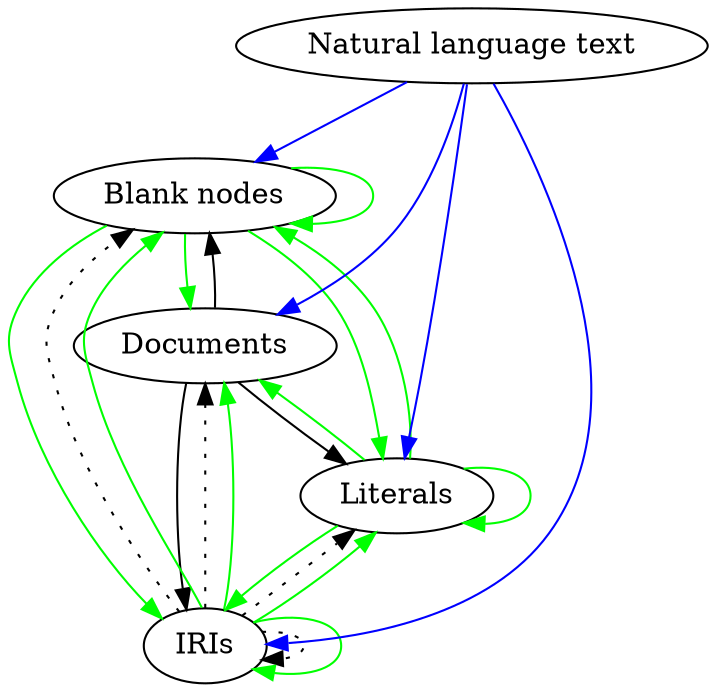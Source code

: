 digraph navigation {
  bno [label="Blank nodes"];
  doc [label="Documents"];
  iri [label="IRIs"];
  lit [label="Literals"];
  txt [label="Natural language text"];

  bno -> bno [color="green",style="solid"];
  bno -> doc [color="green",style="solid"];
  bno -> iri [color="green",style="solid"];
  bno -> lit [color="green",style="solid"];
  doc -> bno [style="solid"];
  doc -> iri [style="solid"];
  doc -> lit [style="solid"];
  iri -> bno [style="dotted"];
  iri -> bno [color="green",style="solid"];
  iri -> doc [style="dotted"];
  iri -> doc [color="green",style="solid"];
  iri -> iri [style="dotted"];
  iri -> iri [color="green",style="solid"];
  iri -> lit [style="dotted"];
  iri -> lit [color="green",style="solid"];
  lit -> bno [color="green",style="solid"];
  lit -> doc [color="green",style="solid"];
  lit -> iri [color="green",style="solid"];
  lit -> lit [color="green",style="solid"];
  txt -> bno [color="blue",style="solid"];
  txt -> doc [color="blue",style="solid"];
  txt -> iri [color="blue",style="solid"];
  txt -> lit [color="blue",style="solid"];
}
